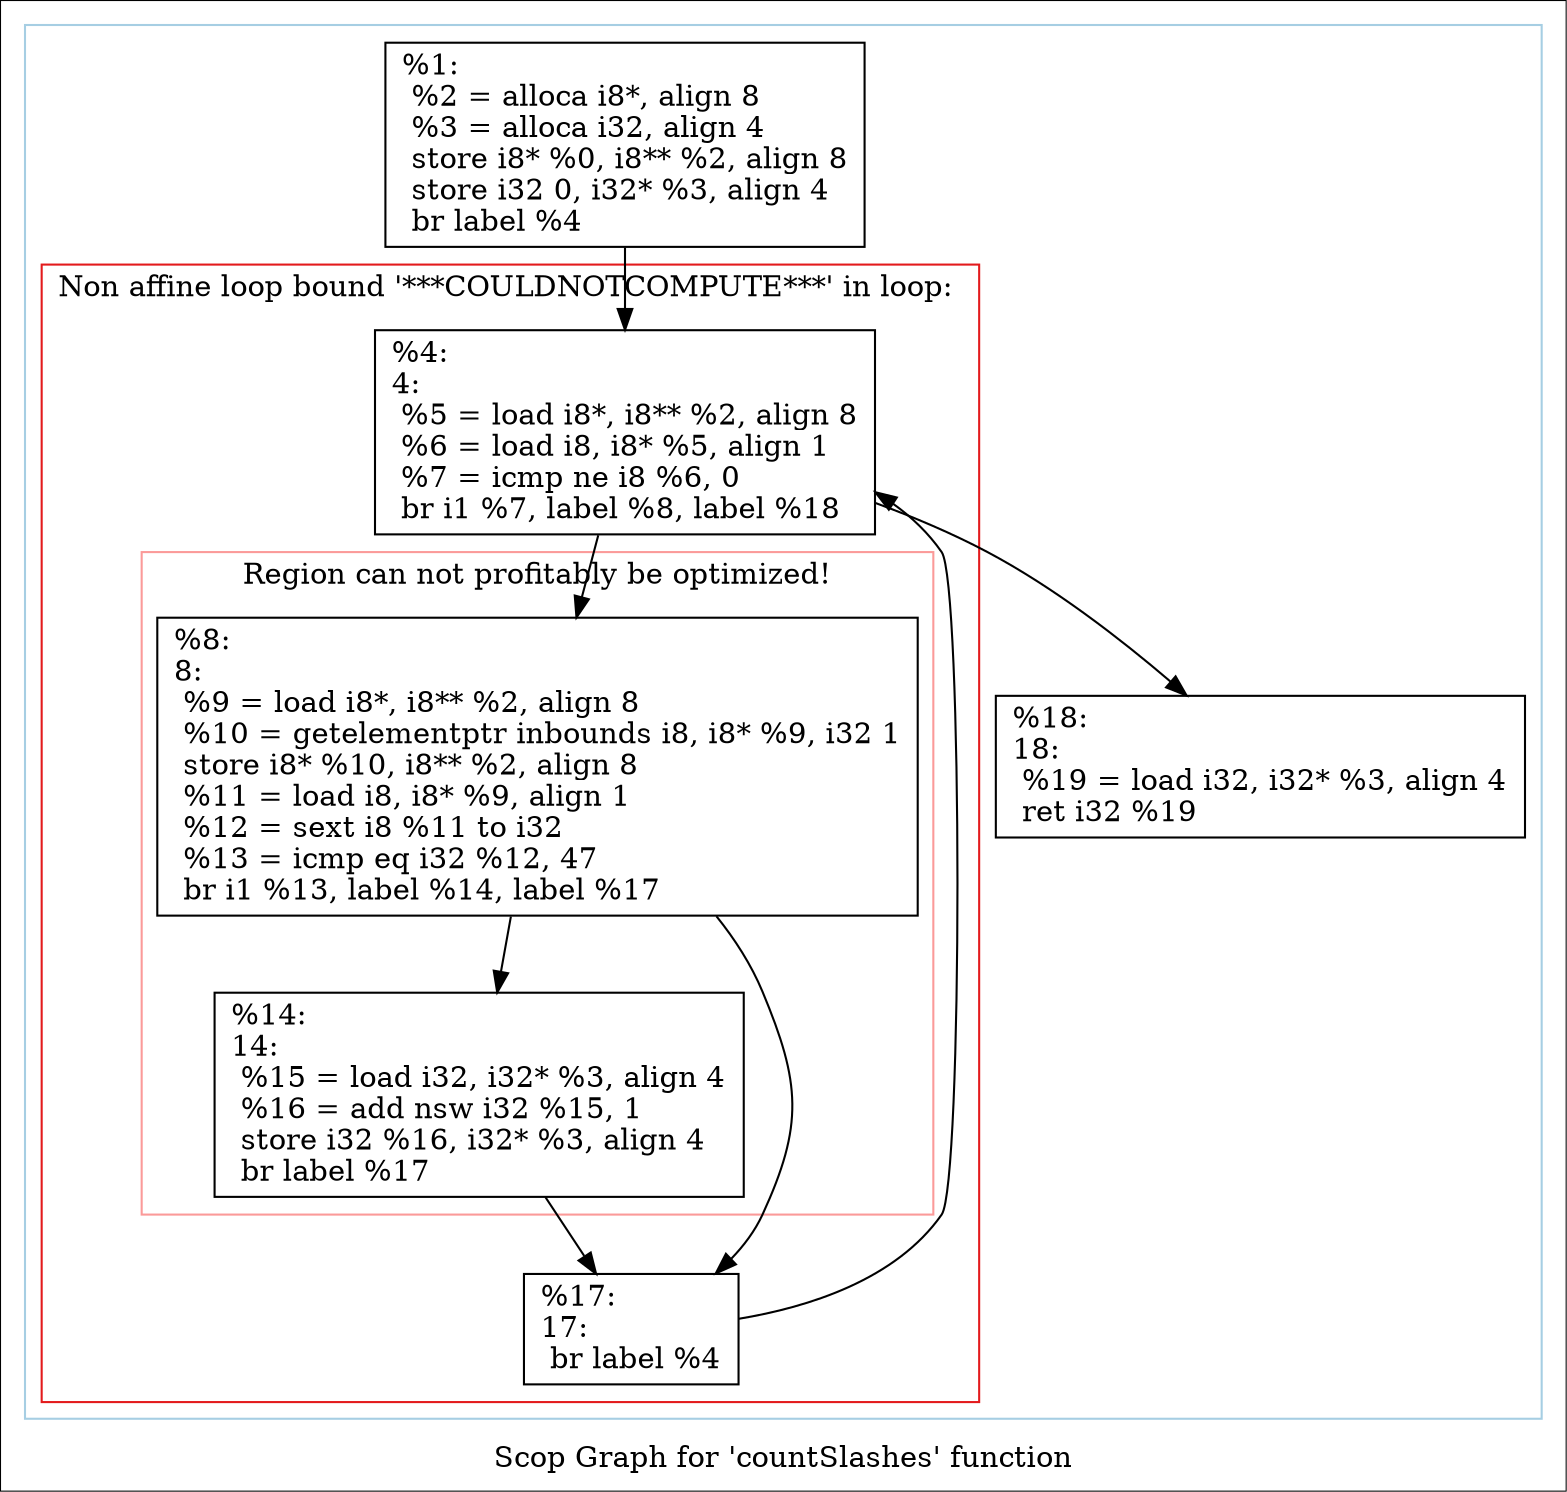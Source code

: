 digraph "Scop Graph for 'countSlashes' function" {
	label="Scop Graph for 'countSlashes' function";

	Node0x1b90560 [shape=record,label="{%1:\l  %2 = alloca i8*, align 8\l  %3 = alloca i32, align 4\l  store i8* %0, i8** %2, align 8\l  store i32 0, i32* %3, align 4\l  br label %4\l}"];
	Node0x1b90560 -> Node0x1b6b5f0;
	Node0x1b6b5f0 [shape=record,label="{%4:\l4:                                                \l  %5 = load i8*, i8** %2, align 8\l  %6 = load i8, i8* %5, align 1\l  %7 = icmp ne i8 %6, 0\l  br i1 %7, label %8, label %18\l}"];
	Node0x1b6b5f0 -> Node0x1b5d100;
	Node0x1b6b5f0 -> Node0x1b20770;
	Node0x1b5d100 [shape=record,label="{%8:\l8:                                                \l  %9 = load i8*, i8** %2, align 8\l  %10 = getelementptr inbounds i8, i8* %9, i32 1\l  store i8* %10, i8** %2, align 8\l  %11 = load i8, i8* %9, align 1\l  %12 = sext i8 %11 to i32\l  %13 = icmp eq i32 %12, 47\l  br i1 %13, label %14, label %17\l}"];
	Node0x1b5d100 -> Node0x1b17220;
	Node0x1b5d100 -> Node0x1b28ae0;
	Node0x1b17220 [shape=record,label="{%14:\l14:                                               \l  %15 = load i32, i32* %3, align 4\l  %16 = add nsw i32 %15, 1\l  store i32 %16, i32* %3, align 4\l  br label %17\l}"];
	Node0x1b17220 -> Node0x1b28ae0;
	Node0x1b28ae0 [shape=record,label="{%17:\l17:                                               \l  br label %4\l}"];
	Node0x1b28ae0 -> Node0x1b6b5f0[constraint=false];
	Node0x1b20770 [shape=record,label="{%18:\l18:                                               \l  %19 = load i32, i32* %3, align 4\l  ret i32 %19\l}"];
	colorscheme = "paired12"
        subgraph cluster_0x1c00e50 {
          label = "";
          style = solid;
          color = 1
          subgraph cluster_0x1c0dd20 {
            label = "Non affine loop bound '***COULDNOTCOMPUTE***' in loop: ";
            style = solid;
            color = 6
            subgraph cluster_0x1badb40 {
              label = "Region can not profitably be optimized!";
              style = solid;
              color = 5
              Node0x1b5d100;
              Node0x1b17220;
            }
            Node0x1b6b5f0;
            Node0x1b28ae0;
          }
          Node0x1b90560;
          Node0x1b20770;
        }
}
